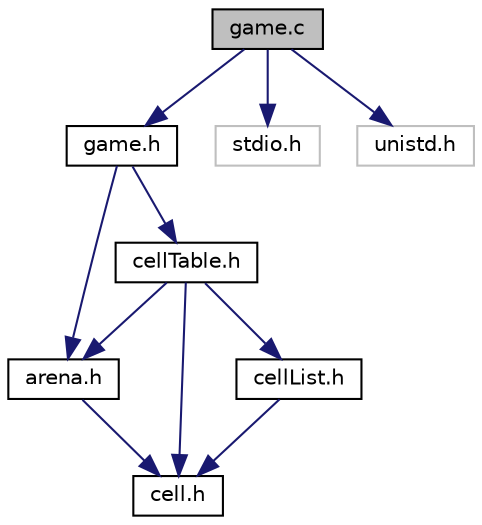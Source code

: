digraph "game.c"
{
  edge [fontname="Helvetica",fontsize="10",labelfontname="Helvetica",labelfontsize="10"];
  node [fontname="Helvetica",fontsize="10",shape=record];
  Node1 [label="game.c",height=0.2,width=0.4,color="black", fillcolor="grey75", style="filled", fontcolor="black"];
  Node1 -> Node2 [color="midnightblue",fontsize="10",style="solid",fontname="Helvetica"];
  Node2 [label="game.h",height=0.2,width=0.4,color="black", fillcolor="white", style="filled",URL="$game_8h.html",tooltip="The game logic is in there. "];
  Node2 -> Node3 [color="midnightblue",fontsize="10",style="solid",fontname="Helvetica"];
  Node3 [label="cellTable.h",height=0.2,width=0.4,color="black", fillcolor="white", style="filled",URL="$cellTable_8h.html",tooltip="We create a table of 2D array in here, where we will put the cells. "];
  Node3 -> Node4 [color="midnightblue",fontsize="10",style="solid",fontname="Helvetica"];
  Node4 [label="arena.h",height=0.2,width=0.4,color="black", fillcolor="white", style="filled",URL="$arena_8h.html",tooltip="Arena is used to check if the concrete cell is in the area given by the user or not. It has the values of sizes given by the user. "];
  Node4 -> Node5 [color="midnightblue",fontsize="10",style="solid",fontname="Helvetica"];
  Node5 [label="cell.h",height=0.2,width=0.4,color="black", fillcolor="white", style="filled",URL="$cell_8h.html",tooltip="The Life Game consists of a universe which contains live cells. Тhey appear and dissapear according t..."];
  Node3 -> Node6 [color="midnightblue",fontsize="10",style="solid",fontname="Helvetica"];
  Node6 [label="cellList.h",height=0.2,width=0.4,color="black", fillcolor="white", style="filled",URL="$cellList_8h.html",tooltip="Creating the list of cells, with its size. "];
  Node6 -> Node5 [color="midnightblue",fontsize="10",style="solid",fontname="Helvetica"];
  Node3 -> Node5 [color="midnightblue",fontsize="10",style="solid",fontname="Helvetica"];
  Node2 -> Node4 [color="midnightblue",fontsize="10",style="solid",fontname="Helvetica"];
  Node1 -> Node7 [color="midnightblue",fontsize="10",style="solid",fontname="Helvetica"];
  Node7 [label="stdio.h",height=0.2,width=0.4,color="grey75", fillcolor="white", style="filled"];
  Node1 -> Node8 [color="midnightblue",fontsize="10",style="solid",fontname="Helvetica"];
  Node8 [label="unistd.h",height=0.2,width=0.4,color="grey75", fillcolor="white", style="filled"];
}

